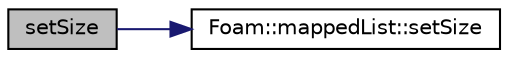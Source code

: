 digraph "setSize"
{
  bgcolor="transparent";
  edge [fontname="Helvetica",fontsize="10",labelfontname="Helvetica",labelfontsize="10"];
  node [fontname="Helvetica",fontsize="10",shape=record];
  rankdir="LR";
  Node14 [label="setSize",height=0.2,width=0.4,color="black", fillcolor="grey75", style="filled", fontcolor="black"];
  Node14 -> Node15 [color="midnightblue",fontsize="10",style="solid",fontname="Helvetica"];
  Node15 [label="Foam::mappedList::setSize",height=0.2,width=0.4,color="black",URL="$a01868.html#a3eb74b6b9f8c1346a09c49e3eade797c",tooltip="Set mapped list size. "];
}
